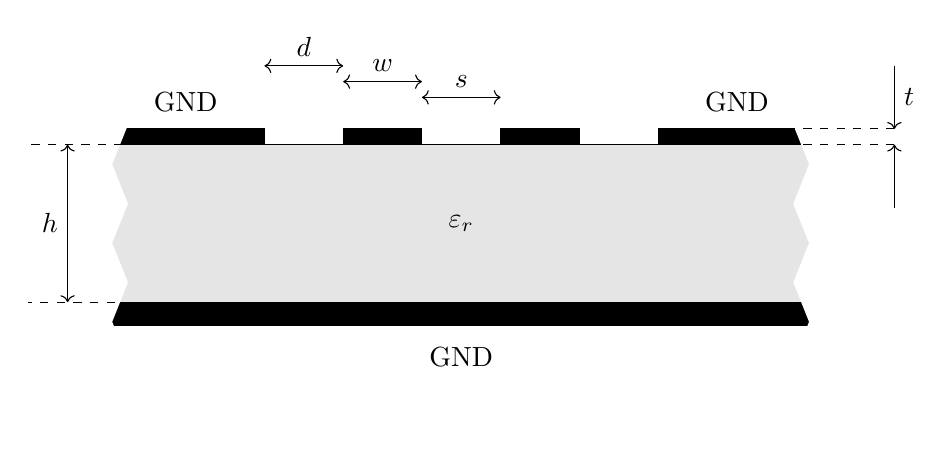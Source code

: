 \begin{tikzpicture}
	\filldraw[color=black, fill=black] (0,0.7) rectangle ++(9,0.3) node[pos=.5,anchor = north, yshift=-3mm](gnd){GND};
	\filldraw[color=black, fill=gray!20] (0,1) rectangle ++(9,2) node[pos=.5]{\(\varepsilon_r\)};
	\filldraw[color=black, fill=black] (0,3) rectangle ++(2,.2) node[pos=.5,anchor = south, yshift=2mm ](GND1){GND};
	\filldraw[color=black, fill=black] (3,3) rectangle ++(1,.2) node[pos=.5](cond1){};
	\filldraw[color=black, fill=black] (5,3) rectangle ++(1,.2) node[pos=.5](cond2){};
	\filldraw[color=black, fill=black] (7,3) rectangle ++(2,.2) node[pos=.5,anchor = south, yshift=2mm](GND2){GND};
	\draw[<->] (-0.5,1) -- (-0.5,3) node[pos=.5,anchor=east](){\(h\)};
	\draw[<->] (2,4) -- ++(1,0) node[pos=.5,anchor=south](){\(d\)};
	\draw[<->] (3,3.8) -- ++(1,0) node[pos=.5,anchor=south](){\(w\)};
	\draw[<->] (4,3.6) -- ++(1,0) node[pos=.5,anchor=south](){\(s\)};
	
	\draw[->] (10,4) -- (10,3.2) node[pos=.5,anchor=west](){\(t\)};
	\draw[->] (10,2.2) -- (10,3) node[pos=.5,anchor=west](){};
	
	\draw[decorate,decoration={zigzag,segment length=10mm, amplitude=1mm},double, double distance = 8.9pt, white] (9,0) -- (9,4);
	\draw[decorate,decoration={zigzag,segment length=10mm, amplitude=1mm},double, double distance = 8pt, white] (0,-0.5) -- (0,4);
	\draw[dashed] (0.1,1) -- (-1,1);
	\draw[dashed] (0.2,3) -- (-1,3);
	\draw[dashed] (8,3.2) -- (10,3.2);
	\draw[dashed] (8,3) -- (10,3);
\end{tikzpicture}
